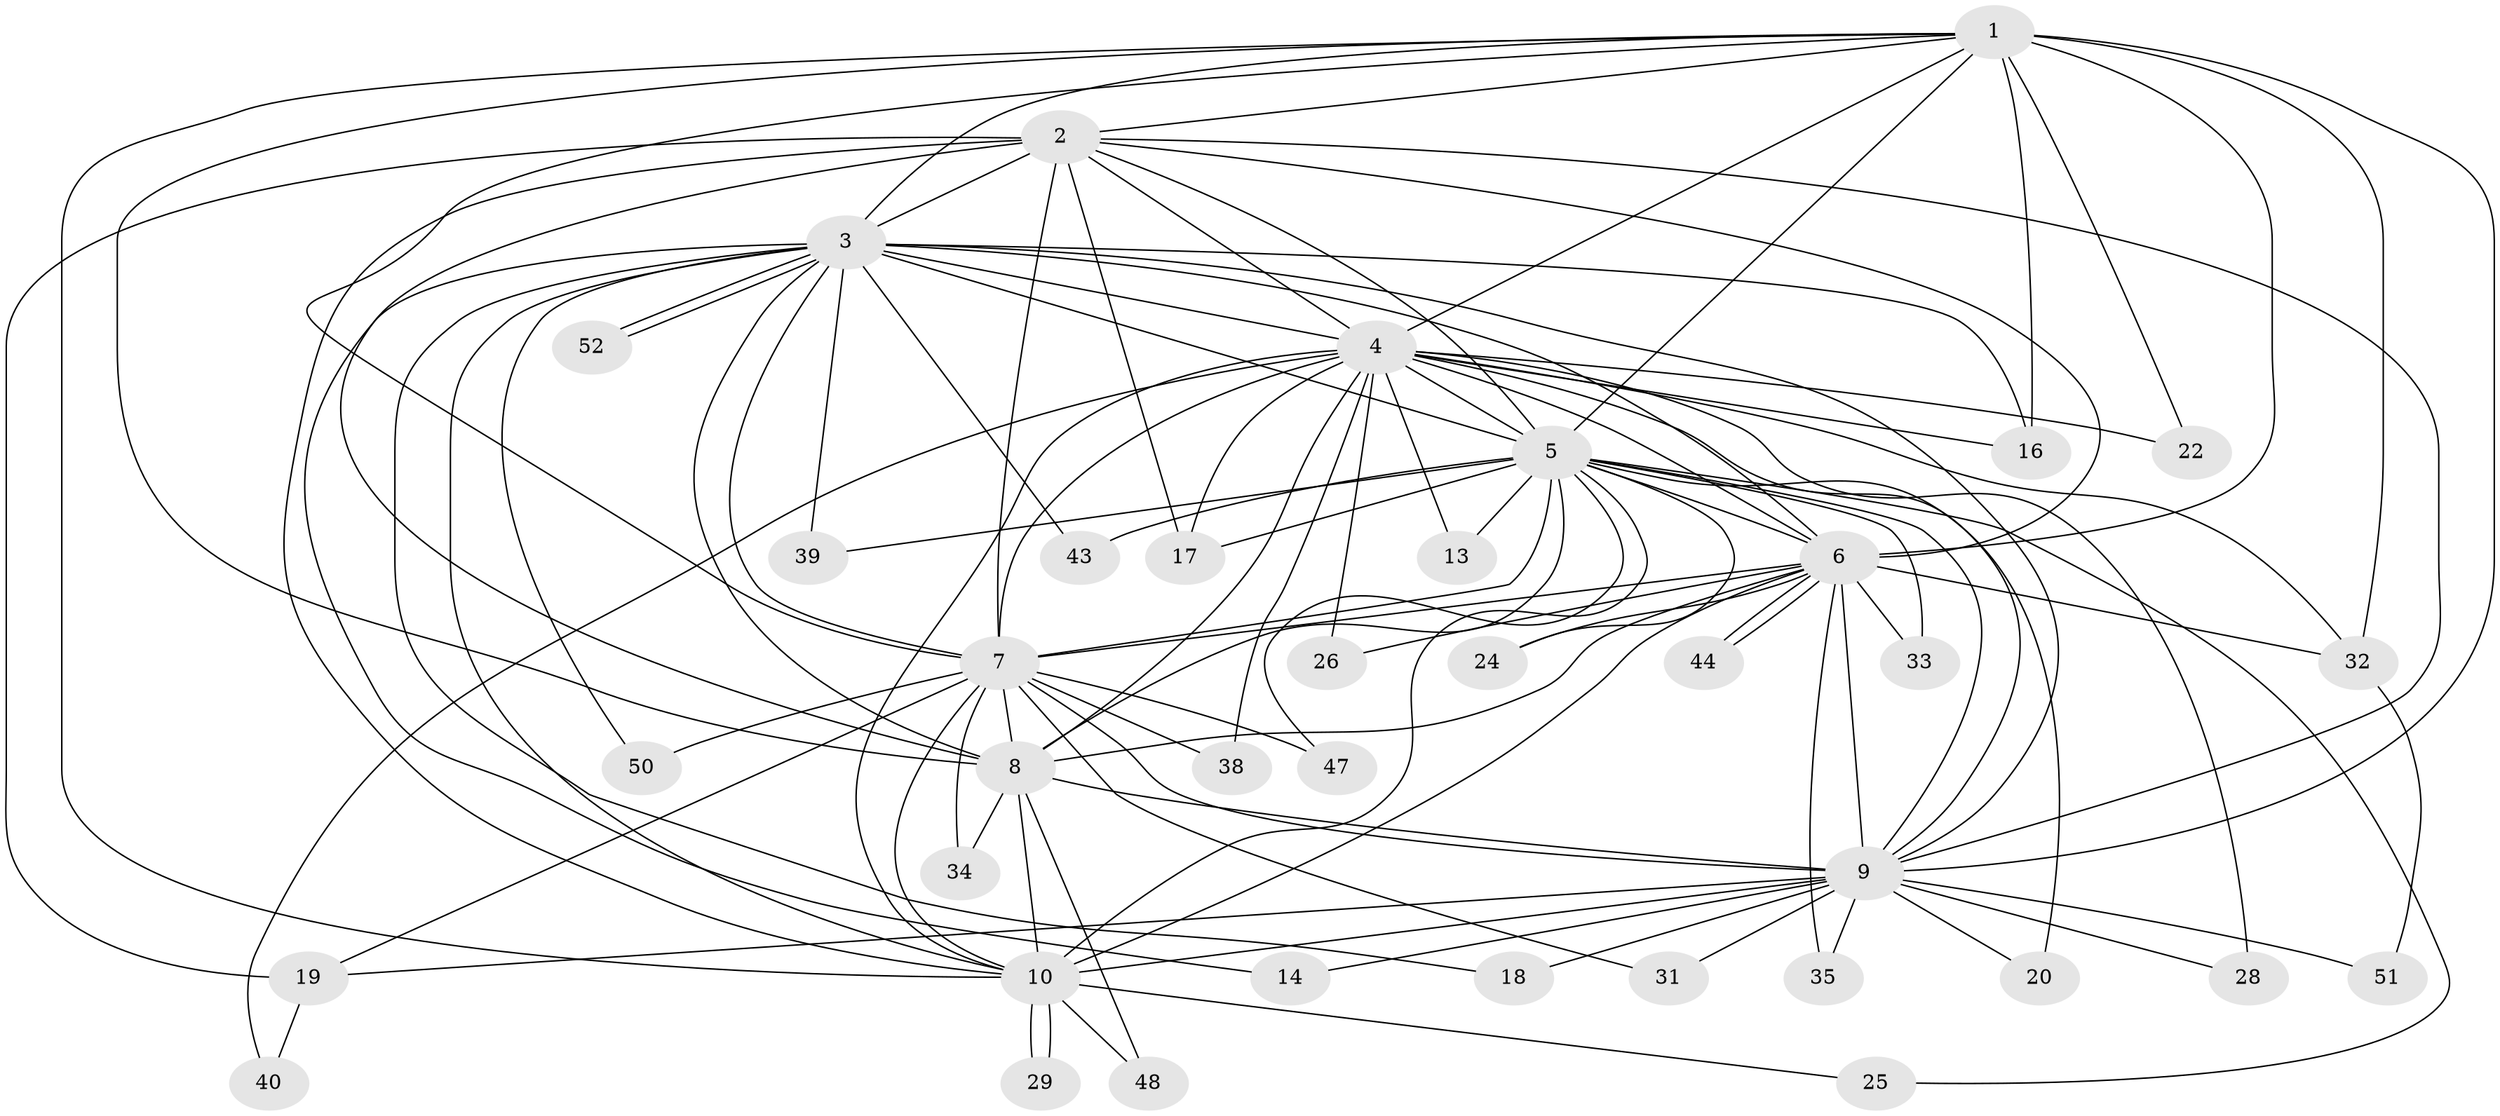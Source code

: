 // original degree distribution, {13: 0.038461538461538464, 12: 0.019230769230769232, 20: 0.019230769230769232, 21: 0.019230769230769232, 19: 0.019230769230769232, 17: 0.038461538461538464, 18: 0.019230769230769232, 14: 0.019230769230769232, 3: 0.15384615384615385, 2: 0.6346153846153846, 4: 0.019230769230769232}
// Generated by graph-tools (version 1.1) at 2025/11/02/27/25 16:11:05]
// undirected, 38 vertices, 105 edges
graph export_dot {
graph [start="1"]
  node [color=gray90,style=filled];
  1 [super="+23"];
  2 [super="+37"];
  3 [super="+45"];
  4 [super="+36"];
  5 [super="+15"];
  6 [super="+30"];
  7 [super="+21"];
  8 [super="+12"];
  9 [super="+11"];
  10 [super="+42"];
  13;
  14;
  16 [super="+41"];
  17 [super="+46"];
  18;
  19 [super="+27"];
  20;
  22;
  24;
  25;
  26;
  28;
  29;
  31;
  32 [super="+49"];
  33;
  34;
  35;
  38;
  39;
  40;
  43;
  44;
  47;
  48;
  50;
  51;
  52;
  1 -- 2;
  1 -- 3;
  1 -- 4;
  1 -- 5;
  1 -- 6 [weight=2];
  1 -- 7;
  1 -- 8;
  1 -- 9;
  1 -- 10;
  1 -- 16;
  1 -- 22;
  1 -- 32;
  2 -- 3 [weight=2];
  2 -- 4;
  2 -- 5;
  2 -- 6;
  2 -- 7;
  2 -- 8;
  2 -- 9;
  2 -- 10;
  2 -- 19;
  2 -- 17;
  3 -- 4;
  3 -- 5;
  3 -- 6;
  3 -- 7;
  3 -- 8;
  3 -- 9;
  3 -- 10;
  3 -- 14;
  3 -- 18;
  3 -- 39;
  3 -- 43;
  3 -- 50;
  3 -- 52;
  3 -- 52;
  3 -- 16;
  4 -- 5;
  4 -- 6;
  4 -- 7;
  4 -- 8 [weight=2];
  4 -- 9 [weight=2];
  4 -- 10 [weight=2];
  4 -- 13;
  4 -- 16;
  4 -- 17;
  4 -- 22;
  4 -- 26;
  4 -- 28;
  4 -- 38;
  4 -- 40;
  4 -- 32;
  5 -- 6;
  5 -- 7 [weight=3];
  5 -- 8;
  5 -- 9;
  5 -- 10;
  5 -- 13;
  5 -- 17;
  5 -- 20;
  5 -- 24;
  5 -- 25;
  5 -- 39;
  5 -- 43;
  5 -- 47;
  5 -- 33;
  6 -- 7;
  6 -- 8;
  6 -- 9 [weight=2];
  6 -- 10;
  6 -- 24;
  6 -- 26;
  6 -- 32;
  6 -- 33;
  6 -- 44;
  6 -- 44;
  6 -- 35;
  7 -- 8;
  7 -- 9;
  7 -- 10;
  7 -- 19;
  7 -- 31;
  7 -- 34;
  7 -- 38;
  7 -- 47;
  7 -- 50;
  8 -- 9;
  8 -- 10 [weight=2];
  8 -- 34;
  8 -- 48;
  9 -- 10;
  9 -- 14;
  9 -- 18;
  9 -- 19;
  9 -- 28;
  9 -- 31;
  9 -- 35;
  9 -- 51;
  9 -- 20;
  10 -- 25;
  10 -- 29;
  10 -- 29;
  10 -- 48;
  19 -- 40;
  32 -- 51;
}
